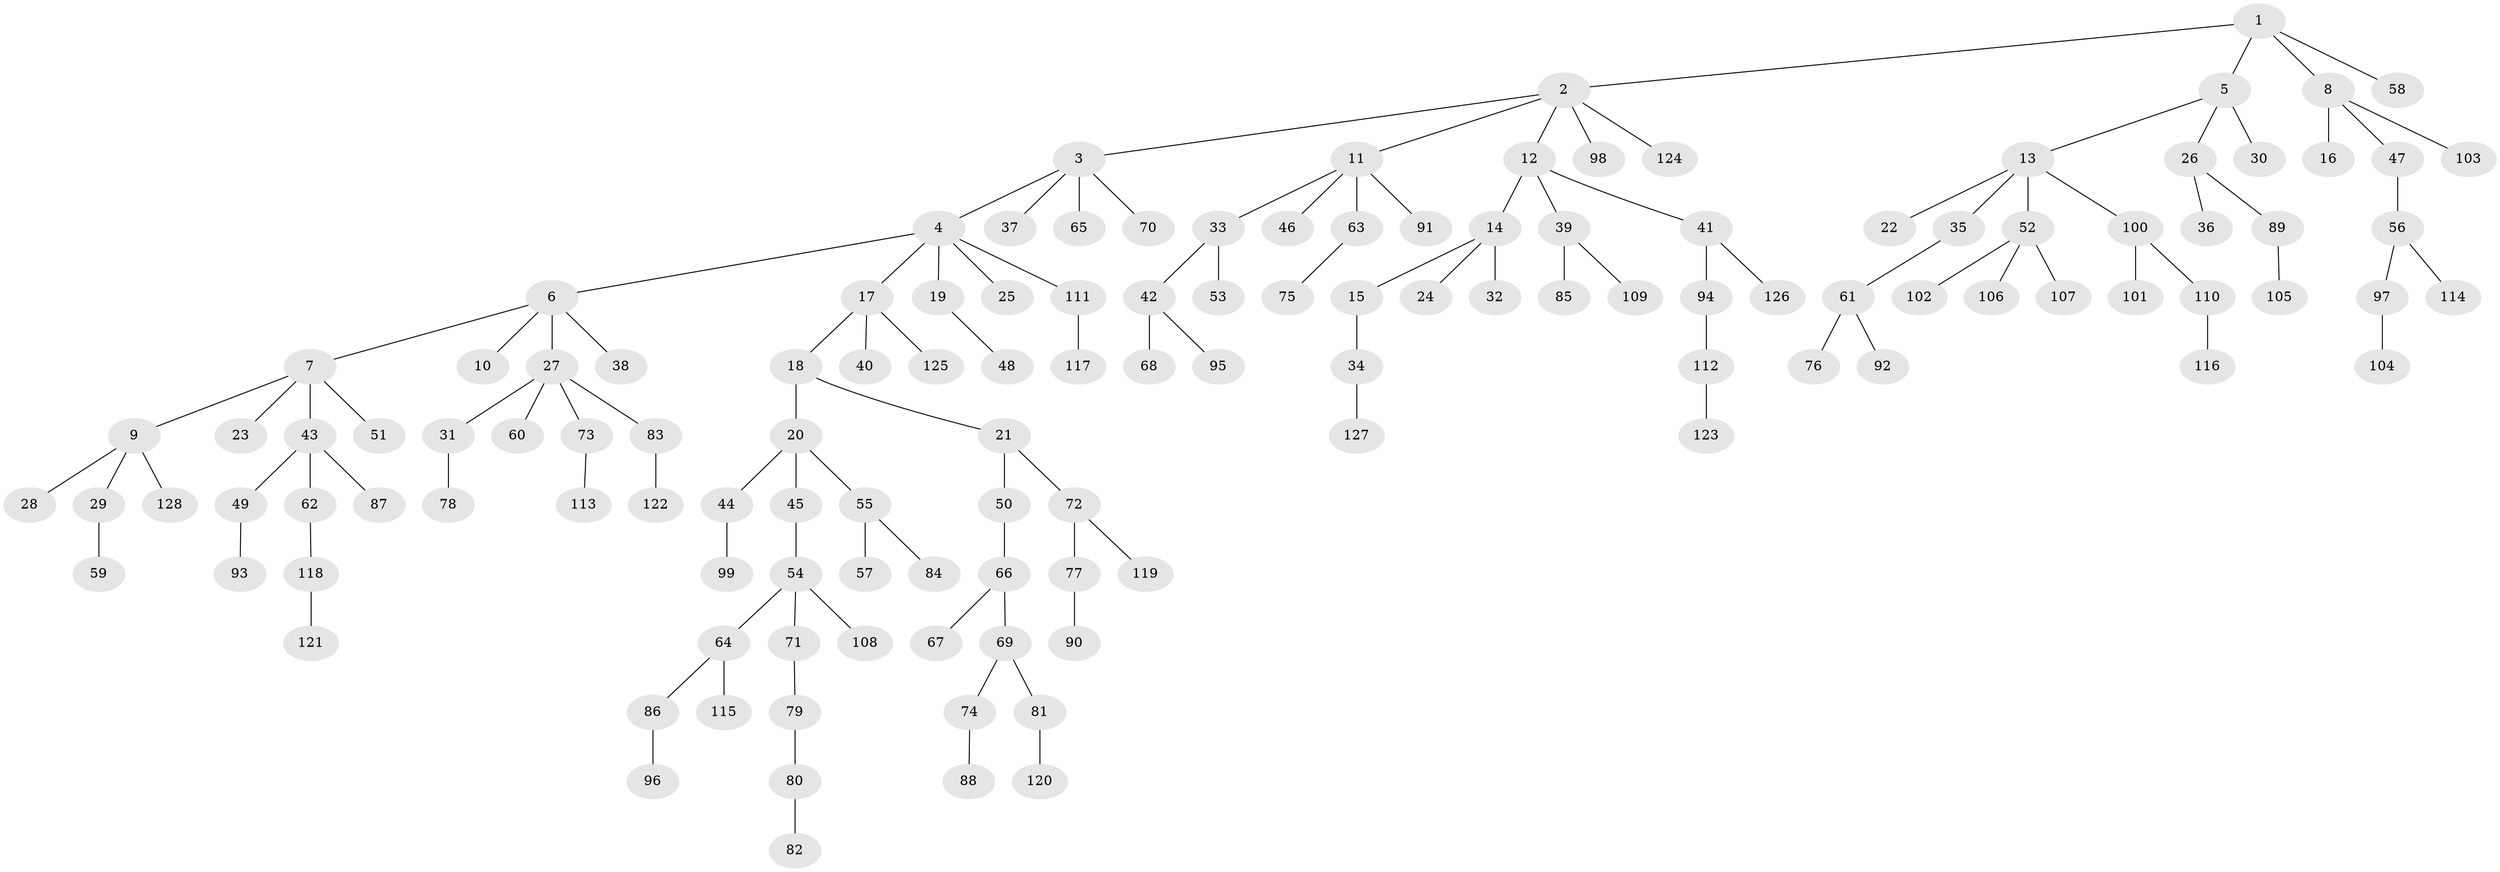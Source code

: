 // coarse degree distribution, {1: 0.8421052631578947, 4: 0.02631578947368421, 2: 0.10526315789473684, 30: 0.02631578947368421}
// Generated by graph-tools (version 1.1) at 2025/56/03/04/25 21:56:54]
// undirected, 128 vertices, 127 edges
graph export_dot {
graph [start="1"]
  node [color=gray90,style=filled];
  1;
  2;
  3;
  4;
  5;
  6;
  7;
  8;
  9;
  10;
  11;
  12;
  13;
  14;
  15;
  16;
  17;
  18;
  19;
  20;
  21;
  22;
  23;
  24;
  25;
  26;
  27;
  28;
  29;
  30;
  31;
  32;
  33;
  34;
  35;
  36;
  37;
  38;
  39;
  40;
  41;
  42;
  43;
  44;
  45;
  46;
  47;
  48;
  49;
  50;
  51;
  52;
  53;
  54;
  55;
  56;
  57;
  58;
  59;
  60;
  61;
  62;
  63;
  64;
  65;
  66;
  67;
  68;
  69;
  70;
  71;
  72;
  73;
  74;
  75;
  76;
  77;
  78;
  79;
  80;
  81;
  82;
  83;
  84;
  85;
  86;
  87;
  88;
  89;
  90;
  91;
  92;
  93;
  94;
  95;
  96;
  97;
  98;
  99;
  100;
  101;
  102;
  103;
  104;
  105;
  106;
  107;
  108;
  109;
  110;
  111;
  112;
  113;
  114;
  115;
  116;
  117;
  118;
  119;
  120;
  121;
  122;
  123;
  124;
  125;
  126;
  127;
  128;
  1 -- 2;
  1 -- 5;
  1 -- 8;
  1 -- 58;
  2 -- 3;
  2 -- 11;
  2 -- 12;
  2 -- 98;
  2 -- 124;
  3 -- 4;
  3 -- 37;
  3 -- 65;
  3 -- 70;
  4 -- 6;
  4 -- 17;
  4 -- 19;
  4 -- 25;
  4 -- 111;
  5 -- 13;
  5 -- 26;
  5 -- 30;
  6 -- 7;
  6 -- 10;
  6 -- 27;
  6 -- 38;
  7 -- 9;
  7 -- 23;
  7 -- 43;
  7 -- 51;
  8 -- 16;
  8 -- 47;
  8 -- 103;
  9 -- 28;
  9 -- 29;
  9 -- 128;
  11 -- 33;
  11 -- 46;
  11 -- 63;
  11 -- 91;
  12 -- 14;
  12 -- 39;
  12 -- 41;
  13 -- 22;
  13 -- 35;
  13 -- 52;
  13 -- 100;
  14 -- 15;
  14 -- 24;
  14 -- 32;
  15 -- 34;
  17 -- 18;
  17 -- 40;
  17 -- 125;
  18 -- 20;
  18 -- 21;
  19 -- 48;
  20 -- 44;
  20 -- 45;
  20 -- 55;
  21 -- 50;
  21 -- 72;
  26 -- 36;
  26 -- 89;
  27 -- 31;
  27 -- 60;
  27 -- 73;
  27 -- 83;
  29 -- 59;
  31 -- 78;
  33 -- 42;
  33 -- 53;
  34 -- 127;
  35 -- 61;
  39 -- 85;
  39 -- 109;
  41 -- 94;
  41 -- 126;
  42 -- 68;
  42 -- 95;
  43 -- 49;
  43 -- 62;
  43 -- 87;
  44 -- 99;
  45 -- 54;
  47 -- 56;
  49 -- 93;
  50 -- 66;
  52 -- 102;
  52 -- 106;
  52 -- 107;
  54 -- 64;
  54 -- 71;
  54 -- 108;
  55 -- 57;
  55 -- 84;
  56 -- 97;
  56 -- 114;
  61 -- 76;
  61 -- 92;
  62 -- 118;
  63 -- 75;
  64 -- 86;
  64 -- 115;
  66 -- 67;
  66 -- 69;
  69 -- 74;
  69 -- 81;
  71 -- 79;
  72 -- 77;
  72 -- 119;
  73 -- 113;
  74 -- 88;
  77 -- 90;
  79 -- 80;
  80 -- 82;
  81 -- 120;
  83 -- 122;
  86 -- 96;
  89 -- 105;
  94 -- 112;
  97 -- 104;
  100 -- 101;
  100 -- 110;
  110 -- 116;
  111 -- 117;
  112 -- 123;
  118 -- 121;
}
